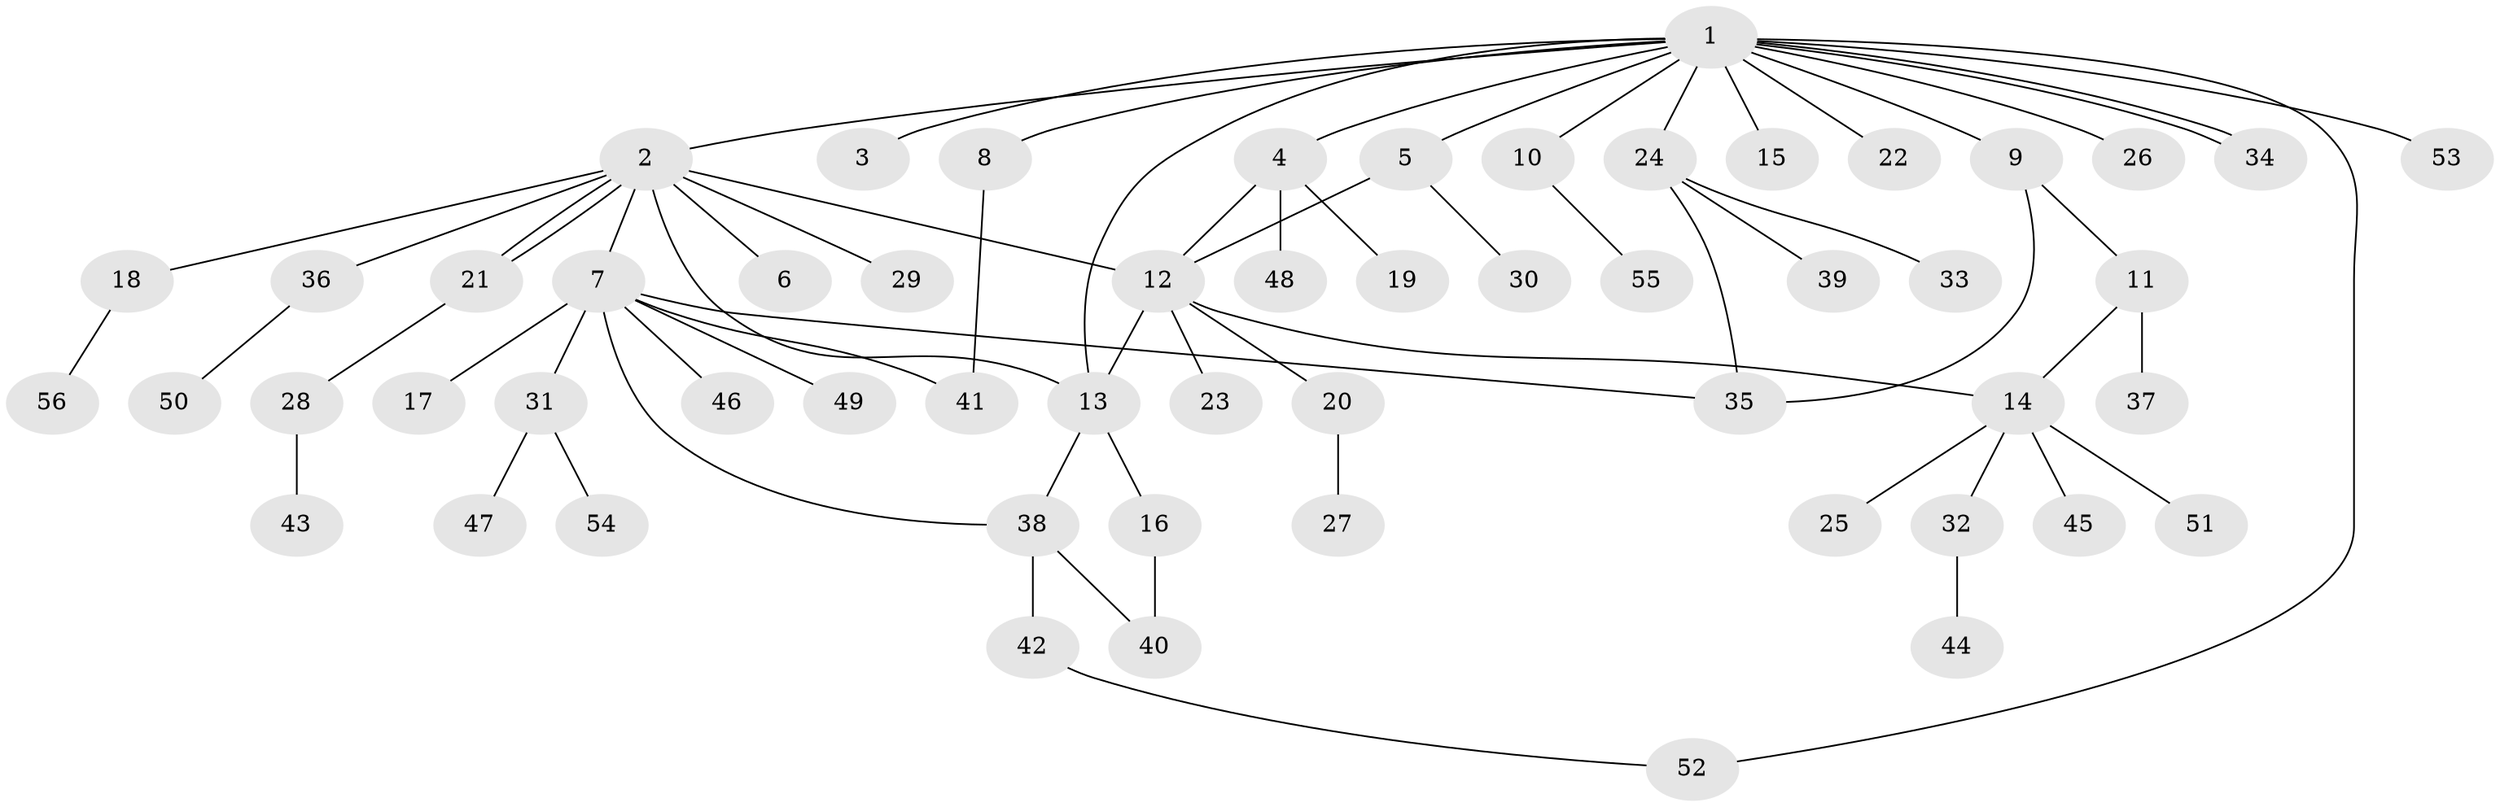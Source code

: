 // coarse degree distribution, {18: 0.02631578947368421, 8: 0.02631578947368421, 1: 0.5263157894736842, 3: 0.07894736842105263, 2: 0.21052631578947367, 7: 0.02631578947368421, 6: 0.02631578947368421, 5: 0.05263157894736842, 4: 0.02631578947368421}
// Generated by graph-tools (version 1.1) at 2025/51/02/27/25 19:51:59]
// undirected, 56 vertices, 68 edges
graph export_dot {
graph [start="1"]
  node [color=gray90,style=filled];
  1;
  2;
  3;
  4;
  5;
  6;
  7;
  8;
  9;
  10;
  11;
  12;
  13;
  14;
  15;
  16;
  17;
  18;
  19;
  20;
  21;
  22;
  23;
  24;
  25;
  26;
  27;
  28;
  29;
  30;
  31;
  32;
  33;
  34;
  35;
  36;
  37;
  38;
  39;
  40;
  41;
  42;
  43;
  44;
  45;
  46;
  47;
  48;
  49;
  50;
  51;
  52;
  53;
  54;
  55;
  56;
  1 -- 2;
  1 -- 3;
  1 -- 4;
  1 -- 5;
  1 -- 8;
  1 -- 9;
  1 -- 10;
  1 -- 13;
  1 -- 15;
  1 -- 22;
  1 -- 24;
  1 -- 26;
  1 -- 34;
  1 -- 34;
  1 -- 52;
  1 -- 53;
  2 -- 6;
  2 -- 7;
  2 -- 12;
  2 -- 13;
  2 -- 18;
  2 -- 21;
  2 -- 21;
  2 -- 29;
  2 -- 36;
  4 -- 12;
  4 -- 19;
  4 -- 48;
  5 -- 12;
  5 -- 30;
  7 -- 17;
  7 -- 31;
  7 -- 35;
  7 -- 38;
  7 -- 41;
  7 -- 46;
  7 -- 49;
  8 -- 41;
  9 -- 11;
  9 -- 35;
  10 -- 55;
  11 -- 14;
  11 -- 37;
  12 -- 13;
  12 -- 14;
  12 -- 20;
  12 -- 23;
  13 -- 16;
  13 -- 38;
  14 -- 25;
  14 -- 32;
  14 -- 45;
  14 -- 51;
  16 -- 40;
  18 -- 56;
  20 -- 27;
  21 -- 28;
  24 -- 33;
  24 -- 35;
  24 -- 39;
  28 -- 43;
  31 -- 47;
  31 -- 54;
  32 -- 44;
  36 -- 50;
  38 -- 40;
  38 -- 42;
  42 -- 52;
}
